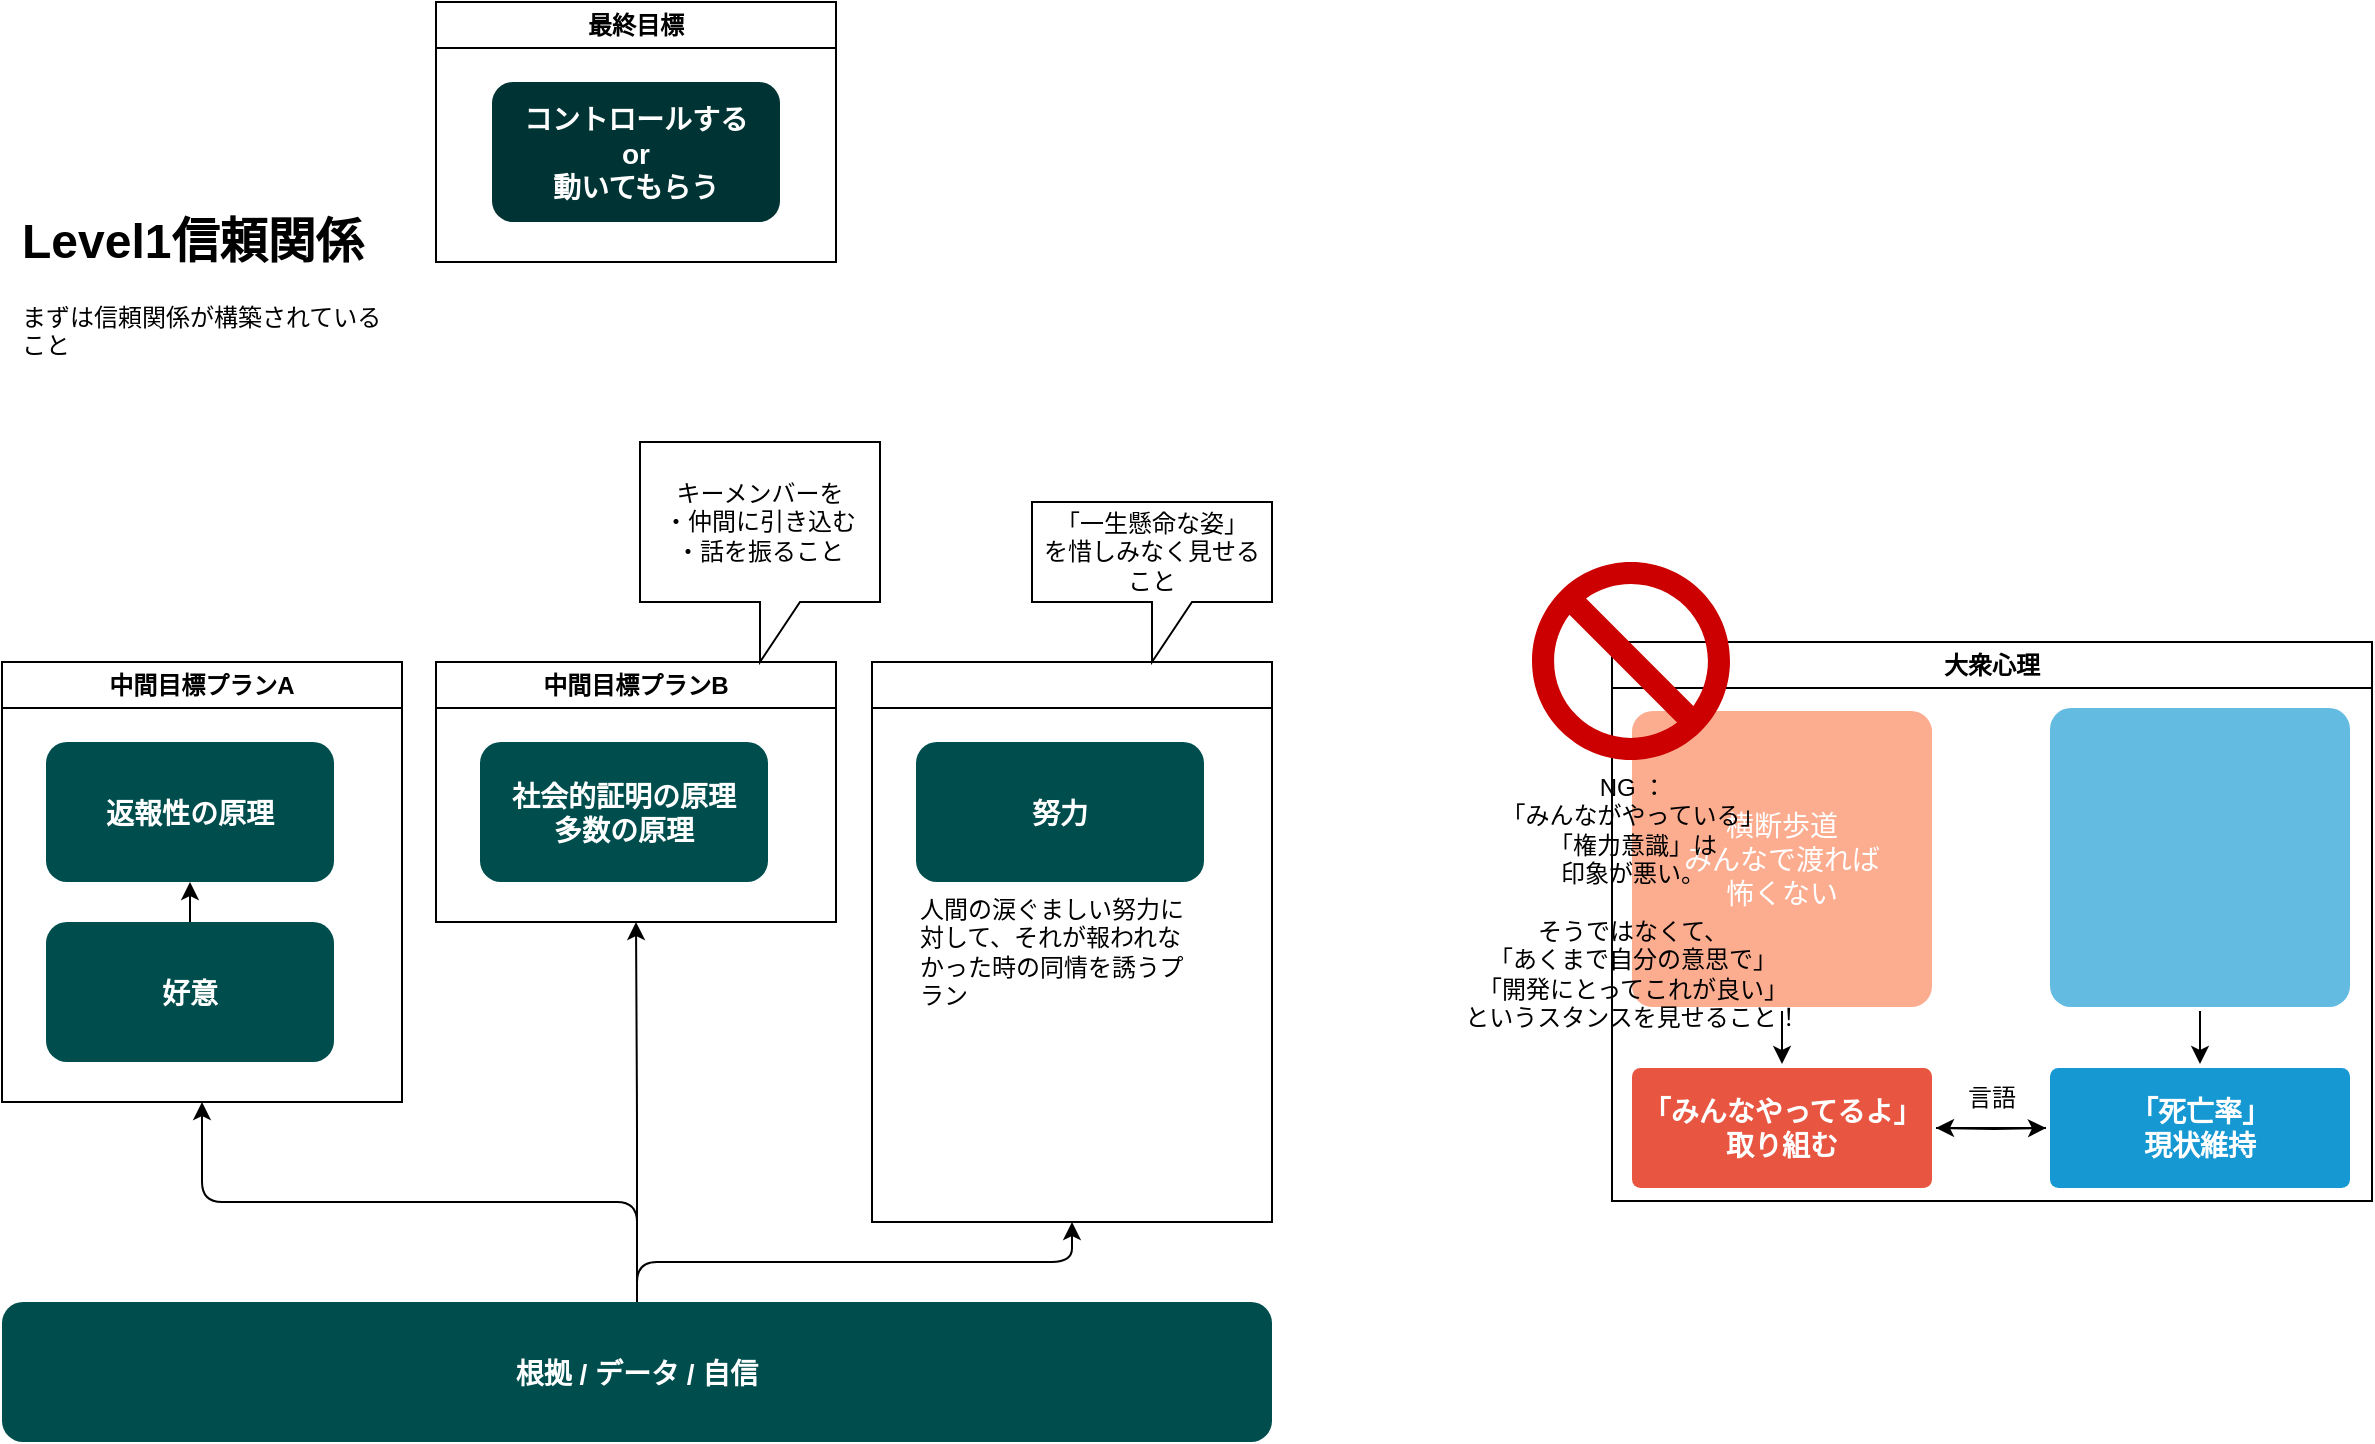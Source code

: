 <mxfile>
    <diagram name="ページ1" id="16POWw2BMLzCoKCeQJE8">
        <mxGraphModel dx="1220" dy="656" grid="1" gridSize="10" guides="1" tooltips="1" connect="1" arrows="1" fold="1" page="1" pageScale="1" pageWidth="827" pageHeight="1169" math="0" shadow="0">
            <root>
                <mxCell id="0"/>
                <mxCell id="1" parent="0"/>
                <mxCell id="2" value="&lt;h1&gt;Level1信頼関係&lt;/h1&gt;&lt;p&gt;まずは信頼関係が構築されていること&lt;/p&gt;" style="text;html=1;strokeColor=none;fillColor=none;spacing=5;spacingTop=-20;whiteSpace=wrap;overflow=hidden;rounded=0;" parent="1" vertex="1">
                    <mxGeometry x="40" y="110" width="190" height="120" as="geometry"/>
                </mxCell>
                <mxCell id="5" value="最終目標" style="swimlane;whiteSpace=wrap;html=1;fillColor=#FFFFFF;" parent="1" vertex="1">
                    <mxGeometry x="252" y="10" width="200" height="130" as="geometry"/>
                </mxCell>
                <mxCell id="4" value="コントロールする&#10;or&#10;動いてもらう" style="rounded=1;fillColor=#003333;strokeColor=none;shadow=0;gradientColor=none;fontStyle=1;fontColor=#FFFFFF;fontSize=14;" parent="5" vertex="1">
                    <mxGeometry x="28" y="40" width="144" height="70" as="geometry"/>
                </mxCell>
                <mxCell id="6" value="中間目標プランA" style="swimlane;whiteSpace=wrap;html=1;fillColor=#FFFFFF;" parent="1" vertex="1">
                    <mxGeometry x="35" y="340" width="200" height="220" as="geometry"/>
                </mxCell>
                <mxCell id="16" style="edgeStyle=none;html=1;" parent="6" source="10" target="3" edge="1">
                    <mxGeometry relative="1" as="geometry"/>
                </mxCell>
                <mxCell id="10" value="好意" style="rounded=1;fillColor=#004D4D;strokeColor=none;shadow=0;gradientColor=none;fontStyle=1;fontColor=#FFFFFF;fontSize=14;" parent="6" vertex="1">
                    <mxGeometry x="22" y="130" width="144" height="70" as="geometry"/>
                </mxCell>
                <mxCell id="3" value="返報性の原理" style="rounded=1;fillColor=#004D4D;strokeColor=none;shadow=0;gradientColor=none;fontStyle=1;fontColor=#FFFFFF;fontSize=14;" parent="6" vertex="1">
                    <mxGeometry x="22" y="40" width="144" height="70" as="geometry"/>
                </mxCell>
                <mxCell id="8" value="中間目標プランB" style="swimlane;whiteSpace=wrap;html=1;fillColor=#FFFFFF;" parent="1" vertex="1">
                    <mxGeometry x="252" y="340" width="200" height="130" as="geometry"/>
                </mxCell>
                <mxCell id="9" value="社会的証明の原理&#10;多数の原理" style="rounded=1;fillColor=#004D4D;strokeColor=none;shadow=0;gradientColor=none;fontStyle=1;fontColor=#FFFFFF;fontSize=14;" parent="8" vertex="1">
                    <mxGeometry x="22" y="40" width="144" height="70" as="geometry"/>
                </mxCell>
                <mxCell id="17" value="" style="swimlane;whiteSpace=wrap;html=1;fillColor=#FFFFFF;" parent="1" vertex="1">
                    <mxGeometry x="470" y="340" width="200" height="280" as="geometry"/>
                </mxCell>
                <mxCell id="18" value="努力" style="rounded=1;fillColor=#004D4D;strokeColor=none;shadow=0;gradientColor=none;fontStyle=1;fontColor=#FFFFFF;fontSize=14;" parent="17" vertex="1">
                    <mxGeometry x="22" y="40" width="144" height="70" as="geometry"/>
                </mxCell>
                <mxCell id="29" value="人間の涙ぐましい努力に対して、それが報われなかった時の同情を誘うプラン" style="text;html=1;strokeColor=none;fillColor=none;align=left;verticalAlign=middle;whiteSpace=wrap;rounded=0;" parent="17" vertex="1">
                    <mxGeometry x="22" y="120" width="138" height="50" as="geometry"/>
                </mxCell>
                <mxCell id="31" value="キーメンバーを&lt;br&gt;・仲間に引き込む&lt;br&gt;・話を振ること" style="shape=callout;whiteSpace=wrap;html=1;perimeter=calloutPerimeter;" vertex="1" parent="1">
                    <mxGeometry x="354" y="230" width="120" height="110" as="geometry"/>
                </mxCell>
                <mxCell id="32" value="「一生懸命な姿」&lt;br&gt;を惜しみなく見せること" style="shape=callout;whiteSpace=wrap;html=1;perimeter=calloutPerimeter;" vertex="1" parent="1">
                    <mxGeometry x="550" y="260" width="120" height="80" as="geometry"/>
                </mxCell>
                <mxCell id="35" value="大衆心理" style="swimlane;whiteSpace=wrap;html=1;" vertex="1" parent="1">
                    <mxGeometry x="840" y="330" width="380" height="279.5" as="geometry"/>
                </mxCell>
                <mxCell id="36" style="edgeStyle=orthogonalEdgeStyle;rounded=0;orthogonalLoop=1;jettySize=auto;html=1;" edge="1" parent="35" source="37">
                    <mxGeometry relative="1" as="geometry">
                        <mxPoint x="162" y="243" as="targetPoint"/>
                    </mxGeometry>
                </mxCell>
                <mxCell id="37" value="「死亡率」&lt;br&gt;現状維持" style="rounded=1;whiteSpace=wrap;html=1;shadow=0;labelBackgroundColor=none;strokeColor=none;strokeWidth=3;fillColor=#1699d3;fontFamily=Helvetica;fontSize=14;fontColor=#FFFFFF;align=center;spacing=5;fontStyle=1;arcSize=7;perimeterSpacing=2;" vertex="1" parent="35">
                    <mxGeometry x="219" y="213" width="150" height="60" as="geometry"/>
                </mxCell>
                <mxCell id="38" style="edgeStyle=orthogonalEdgeStyle;rounded=0;orthogonalLoop=1;jettySize=auto;html=1;entryX=0;entryY=0.5;entryDx=0;entryDy=0;" edge="1" parent="35" target="37">
                    <mxGeometry relative="1" as="geometry">
                        <mxPoint x="162" y="243" as="sourcePoint"/>
                    </mxGeometry>
                </mxCell>
                <mxCell id="39" style="edgeStyle=orthogonalEdgeStyle;rounded=0;orthogonalLoop=1;jettySize=auto;html=1;entryX=0.5;entryY=0;entryDx=0;entryDy=0;" edge="1" parent="35" source="40" target="37">
                    <mxGeometry relative="1" as="geometry"/>
                </mxCell>
                <mxCell id="40" value="" style="rounded=1;whiteSpace=wrap;html=1;shadow=0;labelBackgroundColor=none;strokeColor=none;strokeWidth=3;fillColor=#64bbe2;fontFamily=Helvetica;fontSize=14;fontColor=#FFFFFF;align=center;spacing=5;arcSize=7;perimeterSpacing=2;" vertex="1" parent="35">
                    <mxGeometry x="219" y="33" width="150" height="149.5" as="geometry"/>
                </mxCell>
                <mxCell id="41" value="言語" style="text;html=1;strokeColor=none;fillColor=none;align=center;verticalAlign=middle;whiteSpace=wrap;rounded=0;" vertex="1" parent="35">
                    <mxGeometry x="160" y="213" width="60" height="30" as="geometry"/>
                </mxCell>
                <mxCell id="42" style="edgeStyle=orthogonalEdgeStyle;rounded=0;orthogonalLoop=1;jettySize=auto;html=1;entryX=0.5;entryY=0;entryDx=0;entryDy=0;" edge="1" parent="35" source="43" target="44">
                    <mxGeometry relative="1" as="geometry"/>
                </mxCell>
                <mxCell id="43" value="横断歩道&lt;br&gt;みんなで渡れば&lt;br&gt;怖くない" style="rounded=1;whiteSpace=wrap;html=1;shadow=0;labelBackgroundColor=none;strokeColor=none;strokeWidth=3;fillColor=#FCAD90;fontFamily=Helvetica;fontSize=14;fontColor=#FFFFFF;align=center;spacing=5;arcSize=7;perimeterSpacing=2;" vertex="1" parent="35">
                    <mxGeometry x="10" y="34.5" width="150" height="148" as="geometry"/>
                </mxCell>
                <mxCell id="44" value="「みんなやってるよ」&lt;br&gt;取り組む" style="rounded=1;whiteSpace=wrap;html=1;shadow=0;labelBackgroundColor=none;strokeColor=none;strokeWidth=3;fillColor=#e85642;fontFamily=Helvetica;fontSize=14;fontColor=#FFFFFF;align=center;spacing=5;fontStyle=1;arcSize=7;perimeterSpacing=2;" vertex="1" parent="35">
                    <mxGeometry x="10" y="213" width="150" height="60" as="geometry"/>
                </mxCell>
                <mxCell id="47" value="NG ：&lt;br&gt;「みんながやっている」&lt;br&gt;「権力意識」は&lt;br&gt;印象が悪い。&lt;br&gt;&lt;br&gt;そうではなくて、&lt;br&gt;「あくまで自分の意思で」&lt;br&gt;「開発にとってこれが良い」&lt;br&gt;というスタンスを見せること！" style="shape=mxgraph.signs.safety.no;html=1;pointerEvents=1;fillColor=#CC0000;strokeColor=none;verticalLabelPosition=bottom;verticalAlign=top;align=center;" vertex="1" parent="1">
                    <mxGeometry x="800" y="290" width="99" height="99" as="geometry"/>
                </mxCell>
                <mxCell id="49" style="edgeStyle=orthogonalEdgeStyle;html=1;entryX=0.5;entryY=1;entryDx=0;entryDy=0;" edge="1" parent="1" source="48" target="6">
                    <mxGeometry relative="1" as="geometry"/>
                </mxCell>
                <mxCell id="50" style="edgeStyle=orthogonalEdgeStyle;html=1;entryX=0.5;entryY=1;entryDx=0;entryDy=0;" edge="1" parent="1" source="48" target="8">
                    <mxGeometry relative="1" as="geometry"/>
                </mxCell>
                <mxCell id="51" style="edgeStyle=orthogonalEdgeStyle;html=1;entryX=0.5;entryY=1;entryDx=0;entryDy=0;" edge="1" parent="1" source="48" target="17">
                    <mxGeometry relative="1" as="geometry"/>
                </mxCell>
                <mxCell id="48" value="根拠 / データ / 自信" style="rounded=1;fillColor=#004D4D;strokeColor=none;shadow=0;gradientColor=none;fontStyle=1;fontColor=#FFFFFF;fontSize=14;" vertex="1" parent="1">
                    <mxGeometry x="35" y="660" width="635" height="70" as="geometry"/>
                </mxCell>
            </root>
        </mxGraphModel>
    </diagram>
</mxfile>